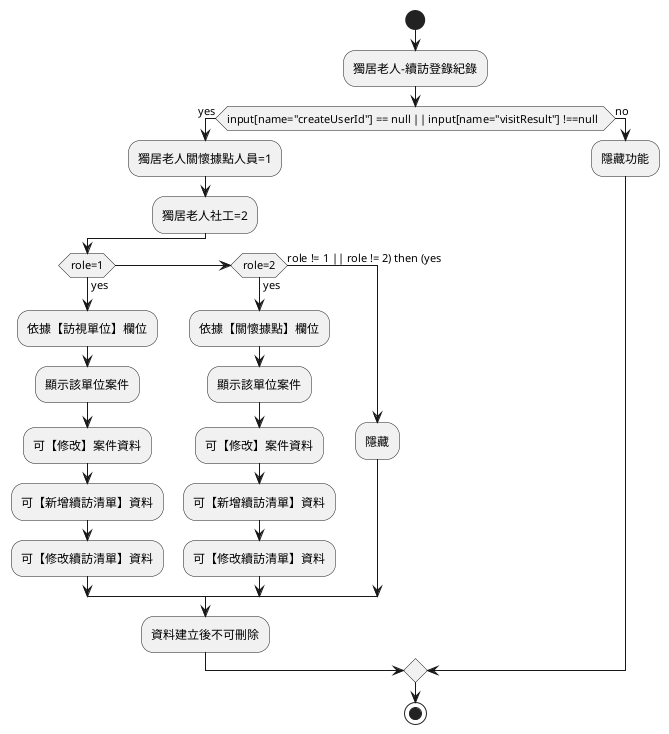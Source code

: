 @startuml

start
    :獨居老人-續訪登錄紀錄;    
if (input[name="createUserId"] == null || input[name="visitResult"] !==null  ) then (yes)
    :獨居老人關懷據點人員=1;
    :獨居老人社工=2;
    if(role=1) then (yes)        
        :依據【訪視單位】欄位;
        :顯示該單位案件;
        :可【修改】案件資料;
        :可【新增續訪清單】資料;
        :可【修改續訪清單】資料;
    elseif(role=2) then (yes)
        :依據【關懷據點】欄位;
        :顯示該單位案件;
        :可【修改】案件資料;
        :可【新增續訪清單】資料;
        :可【修改續訪清單】資料;
    else(role != 1 || role != 2) then (yes)
        :隱藏;
    endif    
        :資料建立後不可刪除;
else (no)
  :隱藏功能;
endif
stop

@enduml
